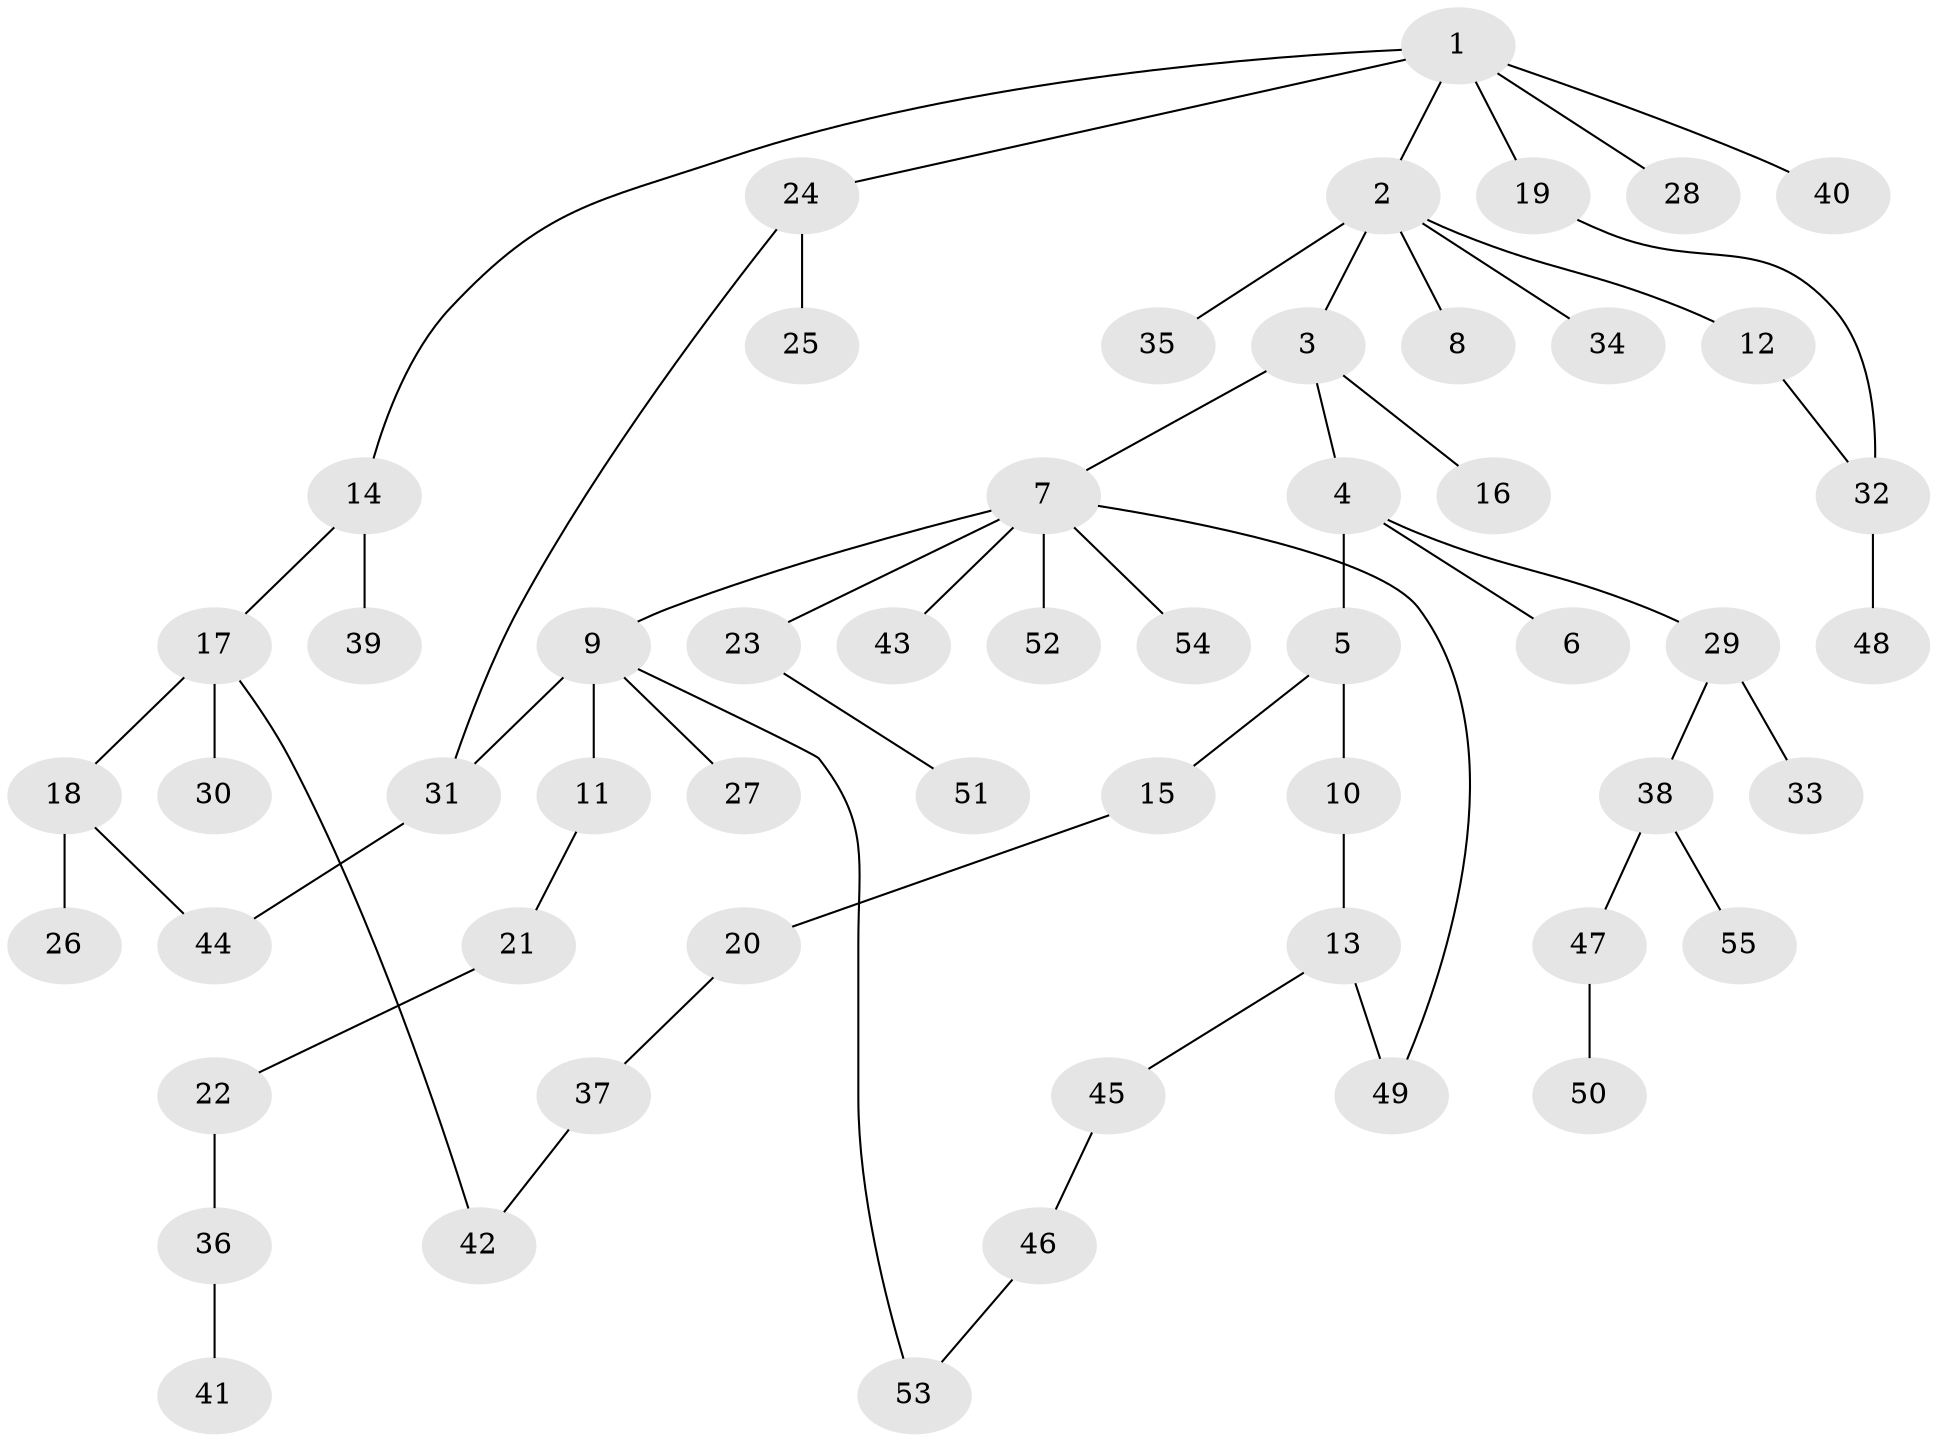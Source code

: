 // original degree distribution, {6: 0.02197802197802198, 7: 0.01098901098901099, 5: 0.02197802197802198, 4: 0.10989010989010989, 1: 0.5164835164835165, 8: 0.01098901098901099, 2: 0.17582417582417584, 3: 0.13186813186813187}
// Generated by graph-tools (version 1.1) at 2025/48/03/04/25 22:48:56]
// undirected, 55 vertices, 60 edges
graph export_dot {
  node [color=gray90,style=filled];
  1;
  2;
  3;
  4;
  5;
  6;
  7;
  8;
  9;
  10;
  11;
  12;
  13;
  14;
  15;
  16;
  17;
  18;
  19;
  20;
  21;
  22;
  23;
  24;
  25;
  26;
  27;
  28;
  29;
  30;
  31;
  32;
  33;
  34;
  35;
  36;
  37;
  38;
  39;
  40;
  41;
  42;
  43;
  44;
  45;
  46;
  47;
  48;
  49;
  50;
  51;
  52;
  53;
  54;
  55;
  1 -- 2 [weight=1.0];
  1 -- 14 [weight=1.0];
  1 -- 19 [weight=1.0];
  1 -- 24 [weight=1.0];
  1 -- 28 [weight=1.0];
  1 -- 40 [weight=1.0];
  2 -- 3 [weight=1.0];
  2 -- 8 [weight=1.0];
  2 -- 12 [weight=1.0];
  2 -- 34 [weight=1.0];
  2 -- 35 [weight=1.0];
  3 -- 4 [weight=1.0];
  3 -- 7 [weight=1.0];
  3 -- 16 [weight=1.0];
  4 -- 5 [weight=1.0];
  4 -- 6 [weight=1.0];
  4 -- 29 [weight=1.0];
  5 -- 10 [weight=1.0];
  5 -- 15 [weight=1.0];
  7 -- 9 [weight=1.0];
  7 -- 23 [weight=1.0];
  7 -- 43 [weight=1.0];
  7 -- 49 [weight=1.0];
  7 -- 52 [weight=1.0];
  7 -- 54 [weight=1.0];
  9 -- 11 [weight=1.0];
  9 -- 27 [weight=1.0];
  9 -- 31 [weight=1.0];
  9 -- 53 [weight=1.0];
  10 -- 13 [weight=1.0];
  11 -- 21 [weight=1.0];
  12 -- 32 [weight=1.0];
  13 -- 45 [weight=1.0];
  13 -- 49 [weight=1.0];
  14 -- 17 [weight=1.0];
  14 -- 39 [weight=1.0];
  15 -- 20 [weight=1.0];
  17 -- 18 [weight=1.0];
  17 -- 30 [weight=1.0];
  17 -- 42 [weight=1.0];
  18 -- 26 [weight=1.0];
  18 -- 44 [weight=1.0];
  19 -- 32 [weight=1.0];
  20 -- 37 [weight=1.0];
  21 -- 22 [weight=1.0];
  22 -- 36 [weight=1.0];
  23 -- 51 [weight=1.0];
  24 -- 25 [weight=1.0];
  24 -- 31 [weight=1.0];
  29 -- 33 [weight=1.0];
  29 -- 38 [weight=1.0];
  31 -- 44 [weight=1.0];
  32 -- 48 [weight=3.0];
  36 -- 41 [weight=1.0];
  37 -- 42 [weight=1.0];
  38 -- 47 [weight=1.0];
  38 -- 55 [weight=1.0];
  45 -- 46 [weight=1.0];
  46 -- 53 [weight=1.0];
  47 -- 50 [weight=1.0];
}
